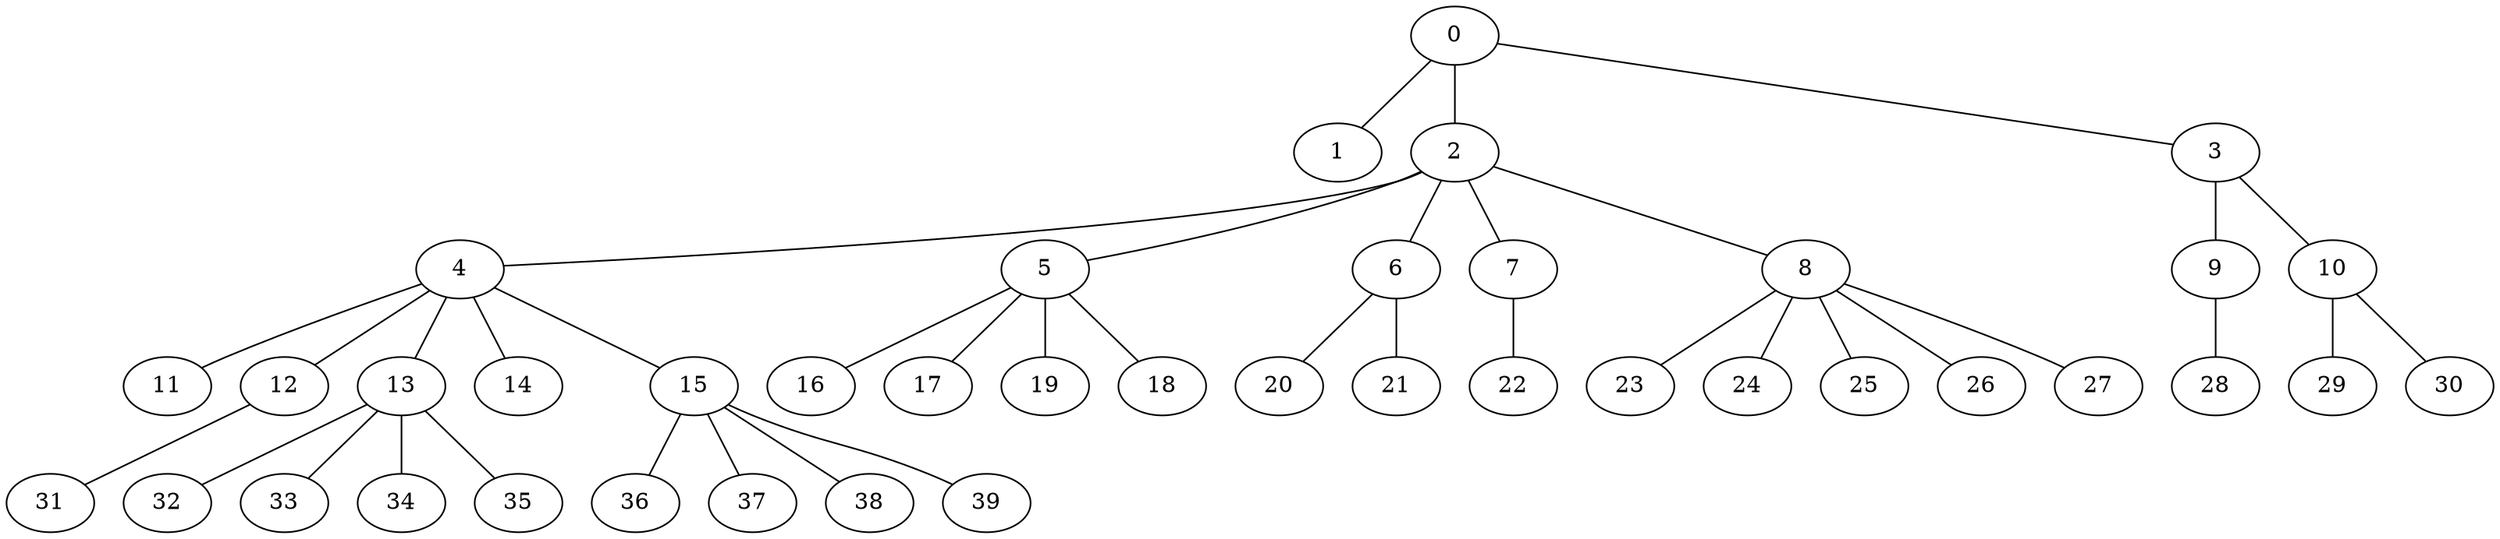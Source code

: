 
graph graphname {
    0 -- 1
0 -- 2
0 -- 3
2 -- 4
2 -- 5
2 -- 6
2 -- 7
2 -- 8
3 -- 9
3 -- 10
4 -- 11
4 -- 12
4 -- 13
4 -- 14
4 -- 15
5 -- 16
5 -- 17
5 -- 19
5 -- 18
6 -- 20
6 -- 21
7 -- 22
8 -- 23
8 -- 24
8 -- 25
8 -- 26
8 -- 27
9 -- 28
10 -- 29
10 -- 30
12 -- 31
13 -- 32
13 -- 33
13 -- 34
13 -- 35
15 -- 36
15 -- 37
15 -- 38
15 -- 39

}
